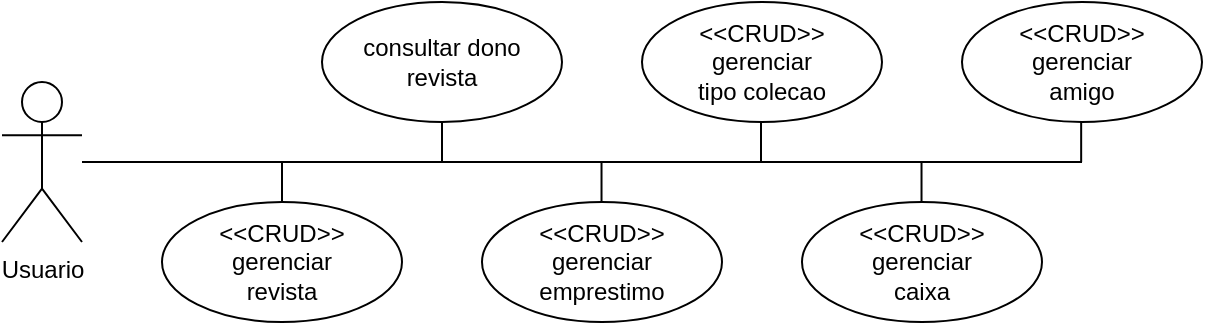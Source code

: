 <mxfile version="24.2.1" type="device">
  <diagram name="Page-1" id="WdRzlpsvn2Tba9XeZmaN">
    <mxGraphModel dx="607" dy="320" grid="1" gridSize="10" guides="1" tooltips="1" connect="1" arrows="1" fold="1" page="1" pageScale="1" pageWidth="1169" pageHeight="827" background="none" math="0" shadow="0">
      <root>
        <mxCell id="0" />
        <mxCell id="1" parent="0" />
        <mxCell id="n87EDvqpTR0pAGlPv8mh-1" value="Usuario" style="shape=umlActor;verticalLabelPosition=bottom;verticalAlign=top;html=1;outlineConnect=0;" vertex="1" parent="1">
          <mxGeometry x="80" y="80" width="40" height="80" as="geometry" />
        </mxCell>
        <mxCell id="n87EDvqpTR0pAGlPv8mh-2" value="&lt;div&gt;&amp;lt;&amp;lt;CRUD&amp;gt;&amp;gt;&lt;/div&gt;&lt;div&gt;gerenciar&lt;/div&gt;&lt;div&gt;revista&lt;br&gt;&lt;/div&gt;" style="ellipse;whiteSpace=wrap;html=1;" vertex="1" parent="1">
          <mxGeometry x="160" y="140" width="120" height="60" as="geometry" />
        </mxCell>
        <mxCell id="n87EDvqpTR0pAGlPv8mh-3" value="&lt;div&gt;&amp;lt;&amp;lt;CRUD&amp;gt;&amp;gt;&lt;/div&gt;&lt;div&gt;gerenciar&lt;/div&gt;emprestimo" style="ellipse;whiteSpace=wrap;html=1;" vertex="1" parent="1">
          <mxGeometry x="320" y="140" width="120" height="60" as="geometry" />
        </mxCell>
        <mxCell id="n87EDvqpTR0pAGlPv8mh-4" value="&lt;div&gt;&amp;lt;&amp;lt;CRUD&amp;gt;&amp;gt;&lt;/div&gt;&lt;div&gt;gerenciar&lt;/div&gt;tipo colecao" style="ellipse;whiteSpace=wrap;html=1;" vertex="1" parent="1">
          <mxGeometry x="400" y="40" width="120" height="60" as="geometry" />
        </mxCell>
        <mxCell id="n87EDvqpTR0pAGlPv8mh-5" value="&lt;div&gt;&amp;lt;&amp;lt;CRUD&amp;gt;&amp;gt;&lt;/div&gt;&lt;div&gt;gerenciar&lt;/div&gt;&lt;div&gt;caixa&lt;/div&gt;" style="ellipse;whiteSpace=wrap;html=1;" vertex="1" parent="1">
          <mxGeometry x="480" y="140" width="120" height="60" as="geometry" />
        </mxCell>
        <mxCell id="n87EDvqpTR0pAGlPv8mh-6" value="&lt;div&gt;&amp;lt;&amp;lt;CRUD&amp;gt;&amp;gt;&lt;/div&gt;&lt;div&gt;gerenciar&lt;/div&gt;amigo" style="ellipse;whiteSpace=wrap;html=1;" vertex="1" parent="1">
          <mxGeometry x="560" y="40" width="120" height="60" as="geometry" />
        </mxCell>
        <mxCell id="n87EDvqpTR0pAGlPv8mh-7" value="&lt;div&gt;consultar dono&lt;/div&gt;&lt;div&gt;revista&lt;br&gt;&lt;/div&gt;" style="ellipse;whiteSpace=wrap;html=1;" vertex="1" parent="1">
          <mxGeometry x="240" y="40" width="120" height="60" as="geometry" />
        </mxCell>
        <mxCell id="n87EDvqpTR0pAGlPv8mh-8" value="" style="endArrow=none;html=1;rounded=0;" edge="1" parent="1">
          <mxGeometry width="50" height="50" relative="1" as="geometry">
            <mxPoint x="120" y="120" as="sourcePoint" />
            <mxPoint x="620" y="120" as="targetPoint" />
          </mxGeometry>
        </mxCell>
        <mxCell id="n87EDvqpTR0pAGlPv8mh-9" value="" style="endArrow=none;html=1;rounded=0;" edge="1" parent="1">
          <mxGeometry width="50" height="50" relative="1" as="geometry">
            <mxPoint x="220" y="140" as="sourcePoint" />
            <mxPoint x="220" y="120" as="targetPoint" />
          </mxGeometry>
        </mxCell>
        <mxCell id="n87EDvqpTR0pAGlPv8mh-11" value="" style="endArrow=none;html=1;rounded=0;" edge="1" parent="1">
          <mxGeometry width="50" height="50" relative="1" as="geometry">
            <mxPoint x="379.76" y="140" as="sourcePoint" />
            <mxPoint x="379.76" y="120" as="targetPoint" />
          </mxGeometry>
        </mxCell>
        <mxCell id="n87EDvqpTR0pAGlPv8mh-12" value="" style="endArrow=none;html=1;rounded=0;" edge="1" parent="1">
          <mxGeometry width="50" height="50" relative="1" as="geometry">
            <mxPoint x="539.76" y="140" as="sourcePoint" />
            <mxPoint x="539.76" y="120" as="targetPoint" />
          </mxGeometry>
        </mxCell>
        <mxCell id="n87EDvqpTR0pAGlPv8mh-13" value="" style="endArrow=none;html=1;rounded=0;entryX=0.5;entryY=1;entryDx=0;entryDy=0;" edge="1" parent="1" target="n87EDvqpTR0pAGlPv8mh-7">
          <mxGeometry width="50" height="50" relative="1" as="geometry">
            <mxPoint x="300" y="120" as="sourcePoint" />
            <mxPoint x="250" y="150" as="targetPoint" />
          </mxGeometry>
        </mxCell>
        <mxCell id="n87EDvqpTR0pAGlPv8mh-14" value="" style="endArrow=none;html=1;rounded=0;" edge="1" parent="1">
          <mxGeometry width="50" height="50" relative="1" as="geometry">
            <mxPoint x="619.58" y="120" as="sourcePoint" />
            <mxPoint x="619.58" y="100" as="targetPoint" />
          </mxGeometry>
        </mxCell>
        <mxCell id="n87EDvqpTR0pAGlPv8mh-15" value="" style="endArrow=none;html=1;rounded=0;" edge="1" parent="1">
          <mxGeometry width="50" height="50" relative="1" as="geometry">
            <mxPoint x="459.5" y="120" as="sourcePoint" />
            <mxPoint x="459.5" y="100" as="targetPoint" />
          </mxGeometry>
        </mxCell>
      </root>
    </mxGraphModel>
  </diagram>
</mxfile>

